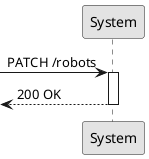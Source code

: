 @startuml
'http://plantuml.com/skinparam.html
skinparam monochrome true
skinparam packageStyle rect
skinparam shadowing false

participant System as route

-> route: PATCH /robots
activate route
  <-- route: 200 OK
  deactivate
@enduml